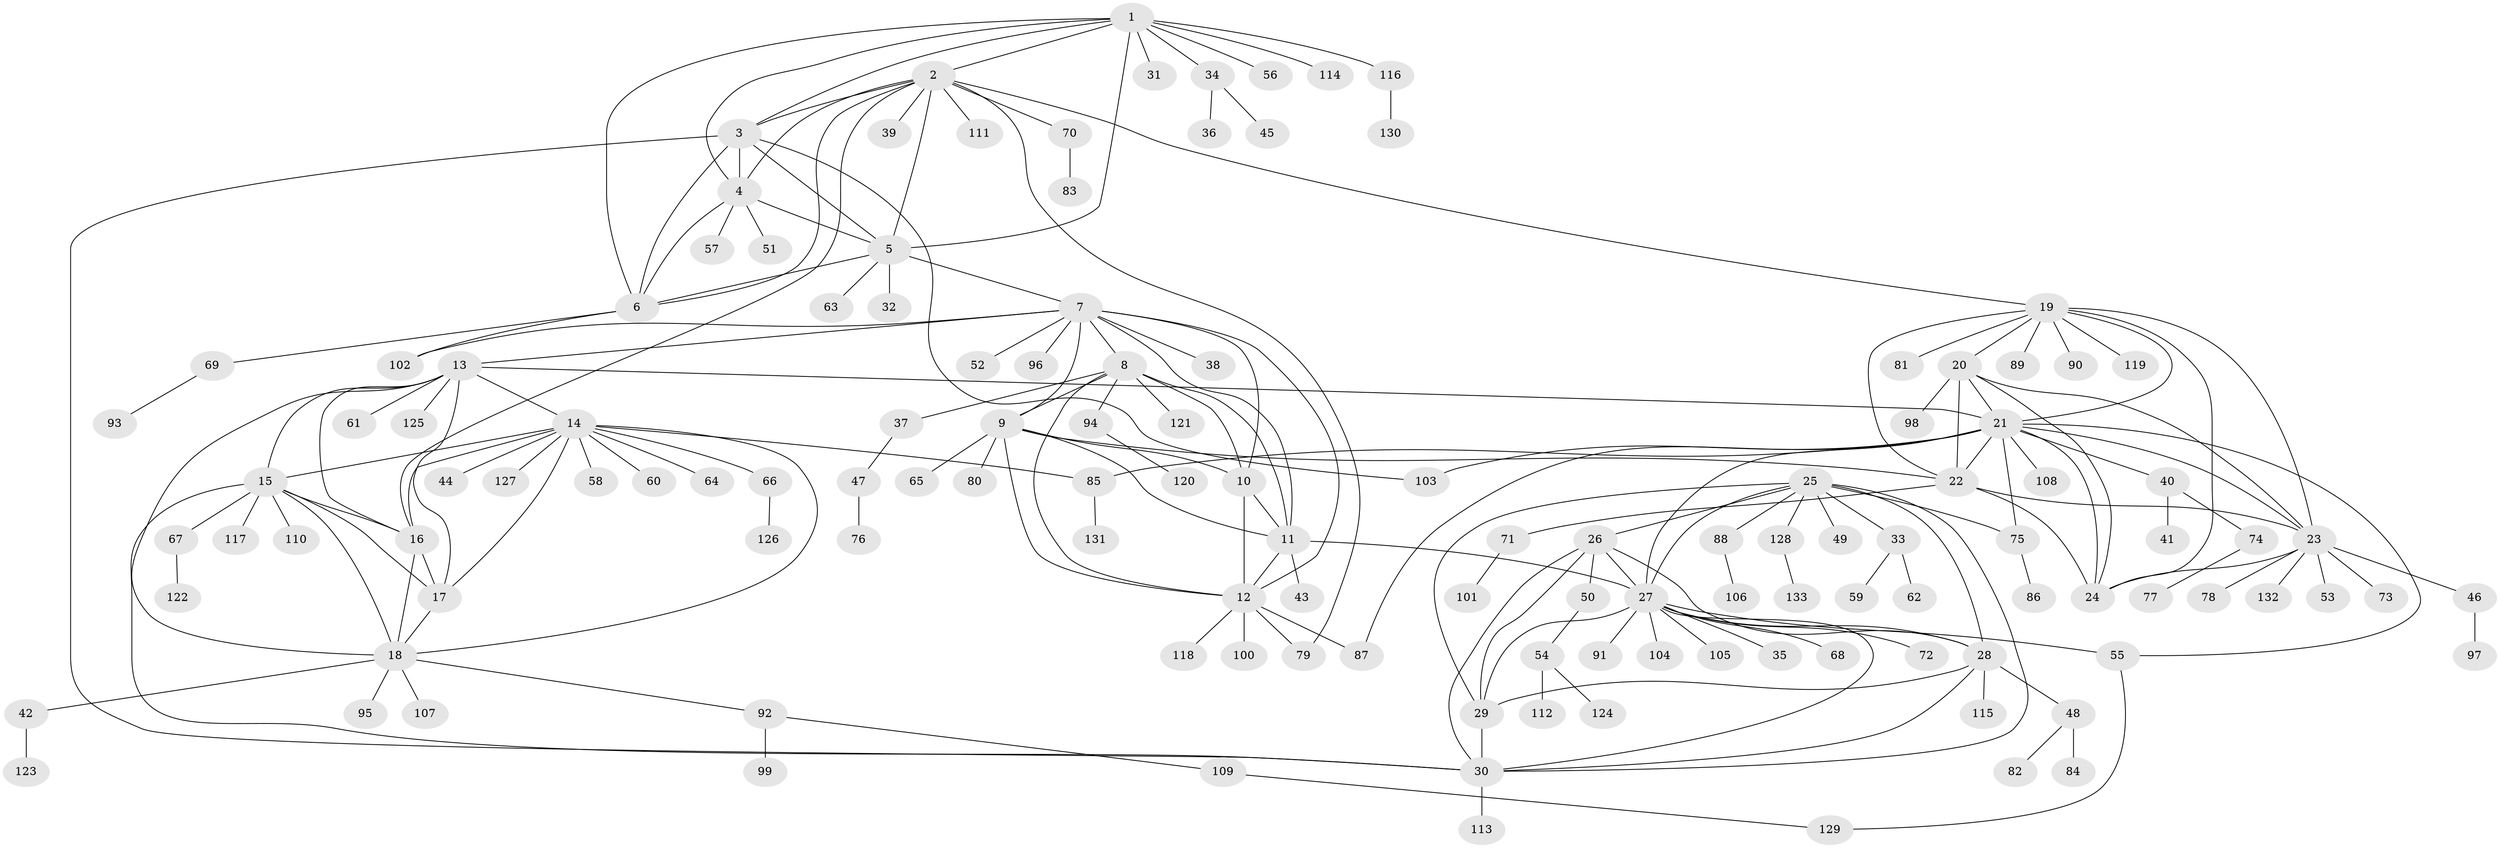 // Generated by graph-tools (version 1.1) at 2025/54/03/09/25 04:54:34]
// undirected, 133 vertices, 196 edges
graph export_dot {
graph [start="1"]
  node [color=gray90,style=filled];
  1;
  2;
  3;
  4;
  5;
  6;
  7;
  8;
  9;
  10;
  11;
  12;
  13;
  14;
  15;
  16;
  17;
  18;
  19;
  20;
  21;
  22;
  23;
  24;
  25;
  26;
  27;
  28;
  29;
  30;
  31;
  32;
  33;
  34;
  35;
  36;
  37;
  38;
  39;
  40;
  41;
  42;
  43;
  44;
  45;
  46;
  47;
  48;
  49;
  50;
  51;
  52;
  53;
  54;
  55;
  56;
  57;
  58;
  59;
  60;
  61;
  62;
  63;
  64;
  65;
  66;
  67;
  68;
  69;
  70;
  71;
  72;
  73;
  74;
  75;
  76;
  77;
  78;
  79;
  80;
  81;
  82;
  83;
  84;
  85;
  86;
  87;
  88;
  89;
  90;
  91;
  92;
  93;
  94;
  95;
  96;
  97;
  98;
  99;
  100;
  101;
  102;
  103;
  104;
  105;
  106;
  107;
  108;
  109;
  110;
  111;
  112;
  113;
  114;
  115;
  116;
  117;
  118;
  119;
  120;
  121;
  122;
  123;
  124;
  125;
  126;
  127;
  128;
  129;
  130;
  131;
  132;
  133;
  1 -- 2;
  1 -- 3;
  1 -- 4;
  1 -- 5;
  1 -- 6;
  1 -- 31;
  1 -- 34;
  1 -- 56;
  1 -- 114;
  1 -- 116;
  2 -- 3;
  2 -- 4;
  2 -- 5;
  2 -- 6;
  2 -- 16;
  2 -- 19;
  2 -- 39;
  2 -- 70;
  2 -- 79;
  2 -- 111;
  3 -- 4;
  3 -- 5;
  3 -- 6;
  3 -- 30;
  3 -- 103;
  4 -- 5;
  4 -- 6;
  4 -- 51;
  4 -- 57;
  5 -- 6;
  5 -- 7;
  5 -- 32;
  5 -- 63;
  6 -- 69;
  6 -- 102;
  7 -- 8;
  7 -- 9;
  7 -- 10;
  7 -- 11;
  7 -- 12;
  7 -- 13;
  7 -- 38;
  7 -- 52;
  7 -- 96;
  7 -- 102;
  8 -- 9;
  8 -- 10;
  8 -- 11;
  8 -- 12;
  8 -- 37;
  8 -- 94;
  8 -- 121;
  9 -- 10;
  9 -- 11;
  9 -- 12;
  9 -- 22;
  9 -- 65;
  9 -- 80;
  10 -- 11;
  10 -- 12;
  11 -- 12;
  11 -- 27;
  11 -- 43;
  12 -- 79;
  12 -- 87;
  12 -- 100;
  12 -- 118;
  13 -- 14;
  13 -- 15;
  13 -- 16;
  13 -- 17;
  13 -- 18;
  13 -- 21;
  13 -- 61;
  13 -- 125;
  14 -- 15;
  14 -- 16;
  14 -- 17;
  14 -- 18;
  14 -- 44;
  14 -- 58;
  14 -- 60;
  14 -- 64;
  14 -- 66;
  14 -- 85;
  14 -- 127;
  15 -- 16;
  15 -- 17;
  15 -- 18;
  15 -- 30;
  15 -- 67;
  15 -- 110;
  15 -- 117;
  16 -- 17;
  16 -- 18;
  17 -- 18;
  18 -- 42;
  18 -- 92;
  18 -- 95;
  18 -- 107;
  19 -- 20;
  19 -- 21;
  19 -- 22;
  19 -- 23;
  19 -- 24;
  19 -- 81;
  19 -- 89;
  19 -- 90;
  19 -- 119;
  20 -- 21;
  20 -- 22;
  20 -- 23;
  20 -- 24;
  20 -- 98;
  21 -- 22;
  21 -- 23;
  21 -- 24;
  21 -- 27;
  21 -- 40;
  21 -- 55;
  21 -- 75;
  21 -- 85;
  21 -- 87;
  21 -- 103;
  21 -- 108;
  22 -- 23;
  22 -- 24;
  22 -- 71;
  23 -- 24;
  23 -- 46;
  23 -- 53;
  23 -- 73;
  23 -- 78;
  23 -- 132;
  25 -- 26;
  25 -- 27;
  25 -- 28;
  25 -- 29;
  25 -- 30;
  25 -- 33;
  25 -- 49;
  25 -- 75;
  25 -- 88;
  25 -- 128;
  26 -- 27;
  26 -- 28;
  26 -- 29;
  26 -- 30;
  26 -- 50;
  27 -- 28;
  27 -- 29;
  27 -- 30;
  27 -- 35;
  27 -- 55;
  27 -- 68;
  27 -- 72;
  27 -- 91;
  27 -- 104;
  27 -- 105;
  28 -- 29;
  28 -- 30;
  28 -- 48;
  28 -- 115;
  29 -- 30;
  30 -- 113;
  33 -- 59;
  33 -- 62;
  34 -- 36;
  34 -- 45;
  37 -- 47;
  40 -- 41;
  40 -- 74;
  42 -- 123;
  46 -- 97;
  47 -- 76;
  48 -- 82;
  48 -- 84;
  50 -- 54;
  54 -- 112;
  54 -- 124;
  55 -- 129;
  66 -- 126;
  67 -- 122;
  69 -- 93;
  70 -- 83;
  71 -- 101;
  74 -- 77;
  75 -- 86;
  85 -- 131;
  88 -- 106;
  92 -- 99;
  92 -- 109;
  94 -- 120;
  109 -- 129;
  116 -- 130;
  128 -- 133;
}
